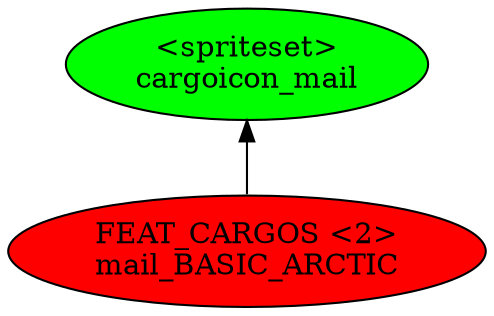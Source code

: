 digraph {
rankdir="BT"
cargoicon_mail [fillcolor=green style="filled" label="<spriteset>\ncargoicon_mail"]
mail_BASIC_ARCTIC [fillcolor=red style="filled" label="FEAT_CARGOS <2>\nmail_BASIC_ARCTIC"]
mail_BASIC_ARCTIC->cargoicon_mail
}
